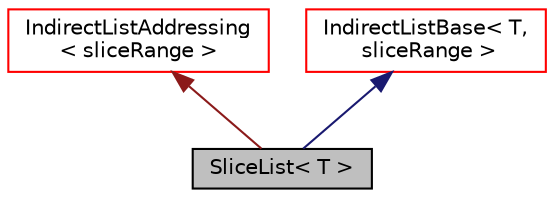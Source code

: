 digraph "SliceList&lt; T &gt;"
{
  bgcolor="transparent";
  edge [fontname="Helvetica",fontsize="10",labelfontname="Helvetica",labelfontsize="10"];
  node [fontname="Helvetica",fontsize="10",shape=record];
  Node1 [label="SliceList\< T \>",height=0.2,width=0.4,color="black", fillcolor="grey75", style="filled" fontcolor="black"];
  Node2 -> Node1 [dir="back",color="firebrick4",fontsize="10",style="solid",fontname="Helvetica"];
  Node2 [label="IndirectListAddressing\l\< sliceRange \>",height=0.2,width=0.4,color="red",URL="$classFoam_1_1IndirectListAddressing.html"];
  Node3 -> Node1 [dir="back",color="midnightblue",fontsize="10",style="solid",fontname="Helvetica"];
  Node3 [label="IndirectListBase\< T,\l sliceRange \>",height=0.2,width=0.4,color="red",URL="$classFoam_1_1IndirectListBase.html"];
}
